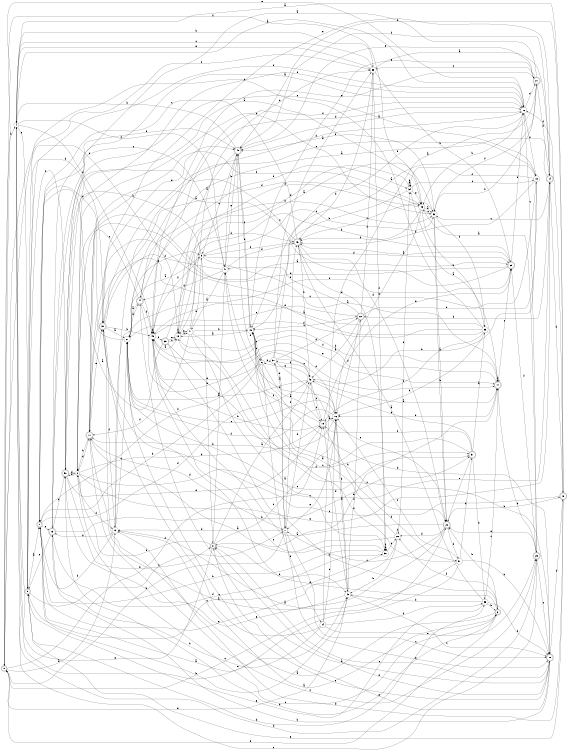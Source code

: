 digraph n42_2 {
__start0 [label="" shape="none"];

rankdir=LR;
size="8,5";

s0 [style="rounded,filled", color="black", fillcolor="white" shape="doublecircle", label="0"];
s1 [style="rounded,filled", color="black", fillcolor="white" shape="doublecircle", label="1"];
s2 [style="filled", color="black", fillcolor="white" shape="circle", label="2"];
s3 [style="rounded,filled", color="black", fillcolor="white" shape="doublecircle", label="3"];
s4 [style="filled", color="black", fillcolor="white" shape="circle", label="4"];
s5 [style="filled", color="black", fillcolor="white" shape="circle", label="5"];
s6 [style="filled", color="black", fillcolor="white" shape="circle", label="6"];
s7 [style="filled", color="black", fillcolor="white" shape="circle", label="7"];
s8 [style="rounded,filled", color="black", fillcolor="white" shape="doublecircle", label="8"];
s9 [style="rounded,filled", color="black", fillcolor="white" shape="doublecircle", label="9"];
s10 [style="rounded,filled", color="black", fillcolor="white" shape="doublecircle", label="10"];
s11 [style="rounded,filled", color="black", fillcolor="white" shape="doublecircle", label="11"];
s12 [style="filled", color="black", fillcolor="white" shape="circle", label="12"];
s13 [style="filled", color="black", fillcolor="white" shape="circle", label="13"];
s14 [style="rounded,filled", color="black", fillcolor="white" shape="doublecircle", label="14"];
s15 [style="rounded,filled", color="black", fillcolor="white" shape="doublecircle", label="15"];
s16 [style="filled", color="black", fillcolor="white" shape="circle", label="16"];
s17 [style="rounded,filled", color="black", fillcolor="white" shape="doublecircle", label="17"];
s18 [style="rounded,filled", color="black", fillcolor="white" shape="doublecircle", label="18"];
s19 [style="filled", color="black", fillcolor="white" shape="circle", label="19"];
s20 [style="rounded,filled", color="black", fillcolor="white" shape="doublecircle", label="20"];
s21 [style="rounded,filled", color="black", fillcolor="white" shape="doublecircle", label="21"];
s22 [style="rounded,filled", color="black", fillcolor="white" shape="doublecircle", label="22"];
s23 [style="filled", color="black", fillcolor="white" shape="circle", label="23"];
s24 [style="filled", color="black", fillcolor="white" shape="circle", label="24"];
s25 [style="rounded,filled", color="black", fillcolor="white" shape="doublecircle", label="25"];
s26 [style="filled", color="black", fillcolor="white" shape="circle", label="26"];
s27 [style="filled", color="black", fillcolor="white" shape="circle", label="27"];
s28 [style="filled", color="black", fillcolor="white" shape="circle", label="28"];
s29 [style="rounded,filled", color="black", fillcolor="white" shape="doublecircle", label="29"];
s30 [style="rounded,filled", color="black", fillcolor="white" shape="doublecircle", label="30"];
s31 [style="rounded,filled", color="black", fillcolor="white" shape="doublecircle", label="31"];
s32 [style="filled", color="black", fillcolor="white" shape="circle", label="32"];
s33 [style="filled", color="black", fillcolor="white" shape="circle", label="33"];
s34 [style="filled", color="black", fillcolor="white" shape="circle", label="34"];
s35 [style="filled", color="black", fillcolor="white" shape="circle", label="35"];
s36 [style="filled", color="black", fillcolor="white" shape="circle", label="36"];
s37 [style="filled", color="black", fillcolor="white" shape="circle", label="37"];
s38 [style="filled", color="black", fillcolor="white" shape="circle", label="38"];
s39 [style="rounded,filled", color="black", fillcolor="white" shape="doublecircle", label="39"];
s40 [style="rounded,filled", color="black", fillcolor="white" shape="doublecircle", label="40"];
s41 [style="filled", color="black", fillcolor="white" shape="circle", label="41"];
s42 [style="filled", color="black", fillcolor="white" shape="circle", label="42"];
s43 [style="rounded,filled", color="black", fillcolor="white" shape="doublecircle", label="43"];
s44 [style="rounded,filled", color="black", fillcolor="white" shape="doublecircle", label="44"];
s45 [style="filled", color="black", fillcolor="white" shape="circle", label="45"];
s46 [style="filled", color="black", fillcolor="white" shape="circle", label="46"];
s47 [style="filled", color="black", fillcolor="white" shape="circle", label="47"];
s48 [style="filled", color="black", fillcolor="white" shape="circle", label="48"];
s49 [style="rounded,filled", color="black", fillcolor="white" shape="doublecircle", label="49"];
s50 [style="rounded,filled", color="black", fillcolor="white" shape="doublecircle", label="50"];
s51 [style="filled", color="black", fillcolor="white" shape="circle", label="51"];
s0 -> s12 [label="a"];
s0 -> s4 [label="b"];
s0 -> s20 [label="c"];
s0 -> s18 [label="d"];
s0 -> s26 [label="e"];
s0 -> s23 [label="f"];
s1 -> s42 [label="a"];
s1 -> s42 [label="b"];
s1 -> s47 [label="c"];
s1 -> s46 [label="d"];
s1 -> s15 [label="e"];
s1 -> s46 [label="f"];
s2 -> s50 [label="a"];
s2 -> s18 [label="b"];
s2 -> s14 [label="c"];
s2 -> s11 [label="d"];
s2 -> s14 [label="e"];
s2 -> s12 [label="f"];
s3 -> s30 [label="a"];
s3 -> s20 [label="b"];
s3 -> s2 [label="c"];
s3 -> s0 [label="d"];
s3 -> s27 [label="e"];
s3 -> s28 [label="f"];
s4 -> s26 [label="a"];
s4 -> s33 [label="b"];
s4 -> s25 [label="c"];
s4 -> s45 [label="d"];
s4 -> s9 [label="e"];
s4 -> s47 [label="f"];
s5 -> s17 [label="a"];
s5 -> s50 [label="b"];
s5 -> s32 [label="c"];
s5 -> s29 [label="d"];
s5 -> s8 [label="e"];
s5 -> s45 [label="f"];
s6 -> s18 [label="a"];
s6 -> s1 [label="b"];
s6 -> s48 [label="c"];
s6 -> s37 [label="d"];
s6 -> s45 [label="e"];
s6 -> s24 [label="f"];
s7 -> s37 [label="a"];
s7 -> s0 [label="b"];
s7 -> s10 [label="c"];
s7 -> s12 [label="d"];
s7 -> s10 [label="e"];
s7 -> s43 [label="f"];
s8 -> s46 [label="a"];
s8 -> s42 [label="b"];
s8 -> s16 [label="c"];
s8 -> s47 [label="d"];
s8 -> s4 [label="e"];
s8 -> s2 [label="f"];
s9 -> s1 [label="a"];
s9 -> s36 [label="b"];
s9 -> s7 [label="c"];
s9 -> s30 [label="d"];
s9 -> s26 [label="e"];
s9 -> s33 [label="f"];
s10 -> s44 [label="a"];
s10 -> s15 [label="b"];
s10 -> s8 [label="c"];
s10 -> s8 [label="d"];
s10 -> s8 [label="e"];
s10 -> s40 [label="f"];
s11 -> s29 [label="a"];
s11 -> s2 [label="b"];
s11 -> s25 [label="c"];
s11 -> s7 [label="d"];
s11 -> s30 [label="e"];
s11 -> s23 [label="f"];
s12 -> s3 [label="a"];
s12 -> s15 [label="b"];
s12 -> s27 [label="c"];
s12 -> s26 [label="d"];
s12 -> s5 [label="e"];
s12 -> s1 [label="f"];
s13 -> s32 [label="a"];
s13 -> s17 [label="b"];
s13 -> s41 [label="c"];
s13 -> s0 [label="d"];
s13 -> s41 [label="e"];
s13 -> s13 [label="f"];
s14 -> s44 [label="a"];
s14 -> s40 [label="b"];
s14 -> s32 [label="c"];
s14 -> s22 [label="d"];
s14 -> s30 [label="e"];
s14 -> s49 [label="f"];
s15 -> s26 [label="a"];
s15 -> s31 [label="b"];
s15 -> s38 [label="c"];
s15 -> s50 [label="d"];
s15 -> s9 [label="e"];
s15 -> s49 [label="f"];
s16 -> s42 [label="a"];
s16 -> s11 [label="b"];
s16 -> s27 [label="c"];
s16 -> s47 [label="d"];
s16 -> s7 [label="e"];
s16 -> s27 [label="f"];
s17 -> s34 [label="a"];
s17 -> s16 [label="b"];
s17 -> s29 [label="c"];
s17 -> s17 [label="d"];
s17 -> s8 [label="e"];
s17 -> s45 [label="f"];
s18 -> s16 [label="a"];
s18 -> s45 [label="b"];
s18 -> s46 [label="c"];
s18 -> s51 [label="d"];
s18 -> s29 [label="e"];
s18 -> s47 [label="f"];
s19 -> s48 [label="a"];
s19 -> s46 [label="b"];
s19 -> s11 [label="c"];
s19 -> s43 [label="d"];
s19 -> s50 [label="e"];
s19 -> s34 [label="f"];
s20 -> s45 [label="a"];
s20 -> s40 [label="b"];
s20 -> s7 [label="c"];
s20 -> s28 [label="d"];
s20 -> s50 [label="e"];
s20 -> s51 [label="f"];
s21 -> s50 [label="a"];
s21 -> s32 [label="b"];
s21 -> s33 [label="c"];
s21 -> s14 [label="d"];
s21 -> s45 [label="e"];
s21 -> s32 [label="f"];
s22 -> s46 [label="a"];
s22 -> s19 [label="b"];
s22 -> s48 [label="c"];
s22 -> s16 [label="d"];
s22 -> s47 [label="e"];
s22 -> s33 [label="f"];
s23 -> s32 [label="a"];
s23 -> s35 [label="b"];
s23 -> s32 [label="c"];
s23 -> s45 [label="d"];
s23 -> s16 [label="e"];
s23 -> s43 [label="f"];
s24 -> s21 [label="a"];
s24 -> s15 [label="b"];
s24 -> s16 [label="c"];
s24 -> s30 [label="d"];
s24 -> s25 [label="e"];
s24 -> s36 [label="f"];
s25 -> s23 [label="a"];
s25 -> s17 [label="b"];
s25 -> s10 [label="c"];
s25 -> s4 [label="d"];
s25 -> s20 [label="e"];
s25 -> s29 [label="f"];
s26 -> s49 [label="a"];
s26 -> s23 [label="b"];
s26 -> s25 [label="c"];
s26 -> s21 [label="d"];
s26 -> s2 [label="e"];
s26 -> s19 [label="f"];
s27 -> s5 [label="a"];
s27 -> s1 [label="b"];
s27 -> s31 [label="c"];
s27 -> s44 [label="d"];
s27 -> s10 [label="e"];
s27 -> s26 [label="f"];
s28 -> s48 [label="a"];
s28 -> s42 [label="b"];
s28 -> s45 [label="c"];
s28 -> s28 [label="d"];
s28 -> s1 [label="e"];
s28 -> s34 [label="f"];
s29 -> s43 [label="a"];
s29 -> s13 [label="b"];
s29 -> s15 [label="c"];
s29 -> s2 [label="d"];
s29 -> s45 [label="e"];
s29 -> s26 [label="f"];
s30 -> s27 [label="a"];
s30 -> s45 [label="b"];
s30 -> s19 [label="c"];
s30 -> s23 [label="d"];
s30 -> s49 [label="e"];
s30 -> s12 [label="f"];
s31 -> s35 [label="a"];
s31 -> s36 [label="b"];
s31 -> s13 [label="c"];
s31 -> s46 [label="d"];
s31 -> s20 [label="e"];
s31 -> s18 [label="f"];
s32 -> s20 [label="a"];
s32 -> s20 [label="b"];
s32 -> s43 [label="c"];
s32 -> s2 [label="d"];
s32 -> s49 [label="e"];
s32 -> s35 [label="f"];
s33 -> s14 [label="a"];
s33 -> s29 [label="b"];
s33 -> s4 [label="c"];
s33 -> s43 [label="d"];
s33 -> s4 [label="e"];
s33 -> s38 [label="f"];
s34 -> s34 [label="a"];
s34 -> s48 [label="b"];
s34 -> s19 [label="c"];
s34 -> s13 [label="d"];
s34 -> s23 [label="e"];
s34 -> s34 [label="f"];
s35 -> s27 [label="a"];
s35 -> s16 [label="b"];
s35 -> s0 [label="c"];
s35 -> s27 [label="d"];
s35 -> s11 [label="e"];
s35 -> s18 [label="f"];
s36 -> s43 [label="a"];
s36 -> s3 [label="b"];
s36 -> s17 [label="c"];
s36 -> s42 [label="d"];
s36 -> s9 [label="e"];
s36 -> s10 [label="f"];
s37 -> s33 [label="a"];
s37 -> s7 [label="b"];
s37 -> s16 [label="c"];
s37 -> s22 [label="d"];
s37 -> s20 [label="e"];
s37 -> s26 [label="f"];
s38 -> s11 [label="a"];
s38 -> s1 [label="b"];
s38 -> s9 [label="c"];
s38 -> s28 [label="d"];
s38 -> s38 [label="e"];
s38 -> s38 [label="f"];
s39 -> s1 [label="a"];
s39 -> s3 [label="b"];
s39 -> s13 [label="c"];
s39 -> s43 [label="d"];
s39 -> s13 [label="e"];
s39 -> s31 [label="f"];
s40 -> s4 [label="a"];
s40 -> s49 [label="b"];
s40 -> s30 [label="c"];
s40 -> s12 [label="d"];
s40 -> s9 [label="e"];
s40 -> s26 [label="f"];
s41 -> s38 [label="a"];
s41 -> s48 [label="b"];
s41 -> s10 [label="c"];
s41 -> s33 [label="d"];
s41 -> s5 [label="e"];
s41 -> s11 [label="f"];
s42 -> s11 [label="a"];
s42 -> s16 [label="b"];
s42 -> s10 [label="c"];
s42 -> s18 [label="d"];
s42 -> s0 [label="e"];
s42 -> s22 [label="f"];
s43 -> s11 [label="a"];
s43 -> s46 [label="b"];
s43 -> s1 [label="c"];
s43 -> s20 [label="d"];
s43 -> s38 [label="e"];
s43 -> s5 [label="f"];
s44 -> s27 [label="a"];
s44 -> s32 [label="b"];
s44 -> s2 [label="c"];
s44 -> s17 [label="d"];
s44 -> s34 [label="e"];
s44 -> s45 [label="f"];
s45 -> s13 [label="a"];
s45 -> s45 [label="b"];
s45 -> s22 [label="c"];
s45 -> s26 [label="d"];
s45 -> s17 [label="e"];
s45 -> s39 [label="f"];
s46 -> s17 [label="a"];
s46 -> s27 [label="b"];
s46 -> s18 [label="c"];
s46 -> s7 [label="d"];
s46 -> s6 [label="e"];
s46 -> s37 [label="f"];
s47 -> s41 [label="a"];
s47 -> s49 [label="b"];
s47 -> s44 [label="c"];
s47 -> s43 [label="d"];
s47 -> s49 [label="e"];
s47 -> s30 [label="f"];
s48 -> s13 [label="a"];
s48 -> s20 [label="b"];
s48 -> s6 [label="c"];
s48 -> s10 [label="d"];
s48 -> s21 [label="e"];
s48 -> s49 [label="f"];
s49 -> s13 [label="a"];
s49 -> s4 [label="b"];
s49 -> s5 [label="c"];
s49 -> s6 [label="d"];
s49 -> s21 [label="e"];
s49 -> s48 [label="f"];
s50 -> s23 [label="a"];
s50 -> s8 [label="b"];
s50 -> s9 [label="c"];
s50 -> s3 [label="d"];
s50 -> s18 [label="e"];
s50 -> s2 [label="f"];
s51 -> s12 [label="a"];
s51 -> s10 [label="b"];
s51 -> s16 [label="c"];
s51 -> s31 [label="d"];
s51 -> s4 [label="e"];
s51 -> s48 [label="f"];

}
